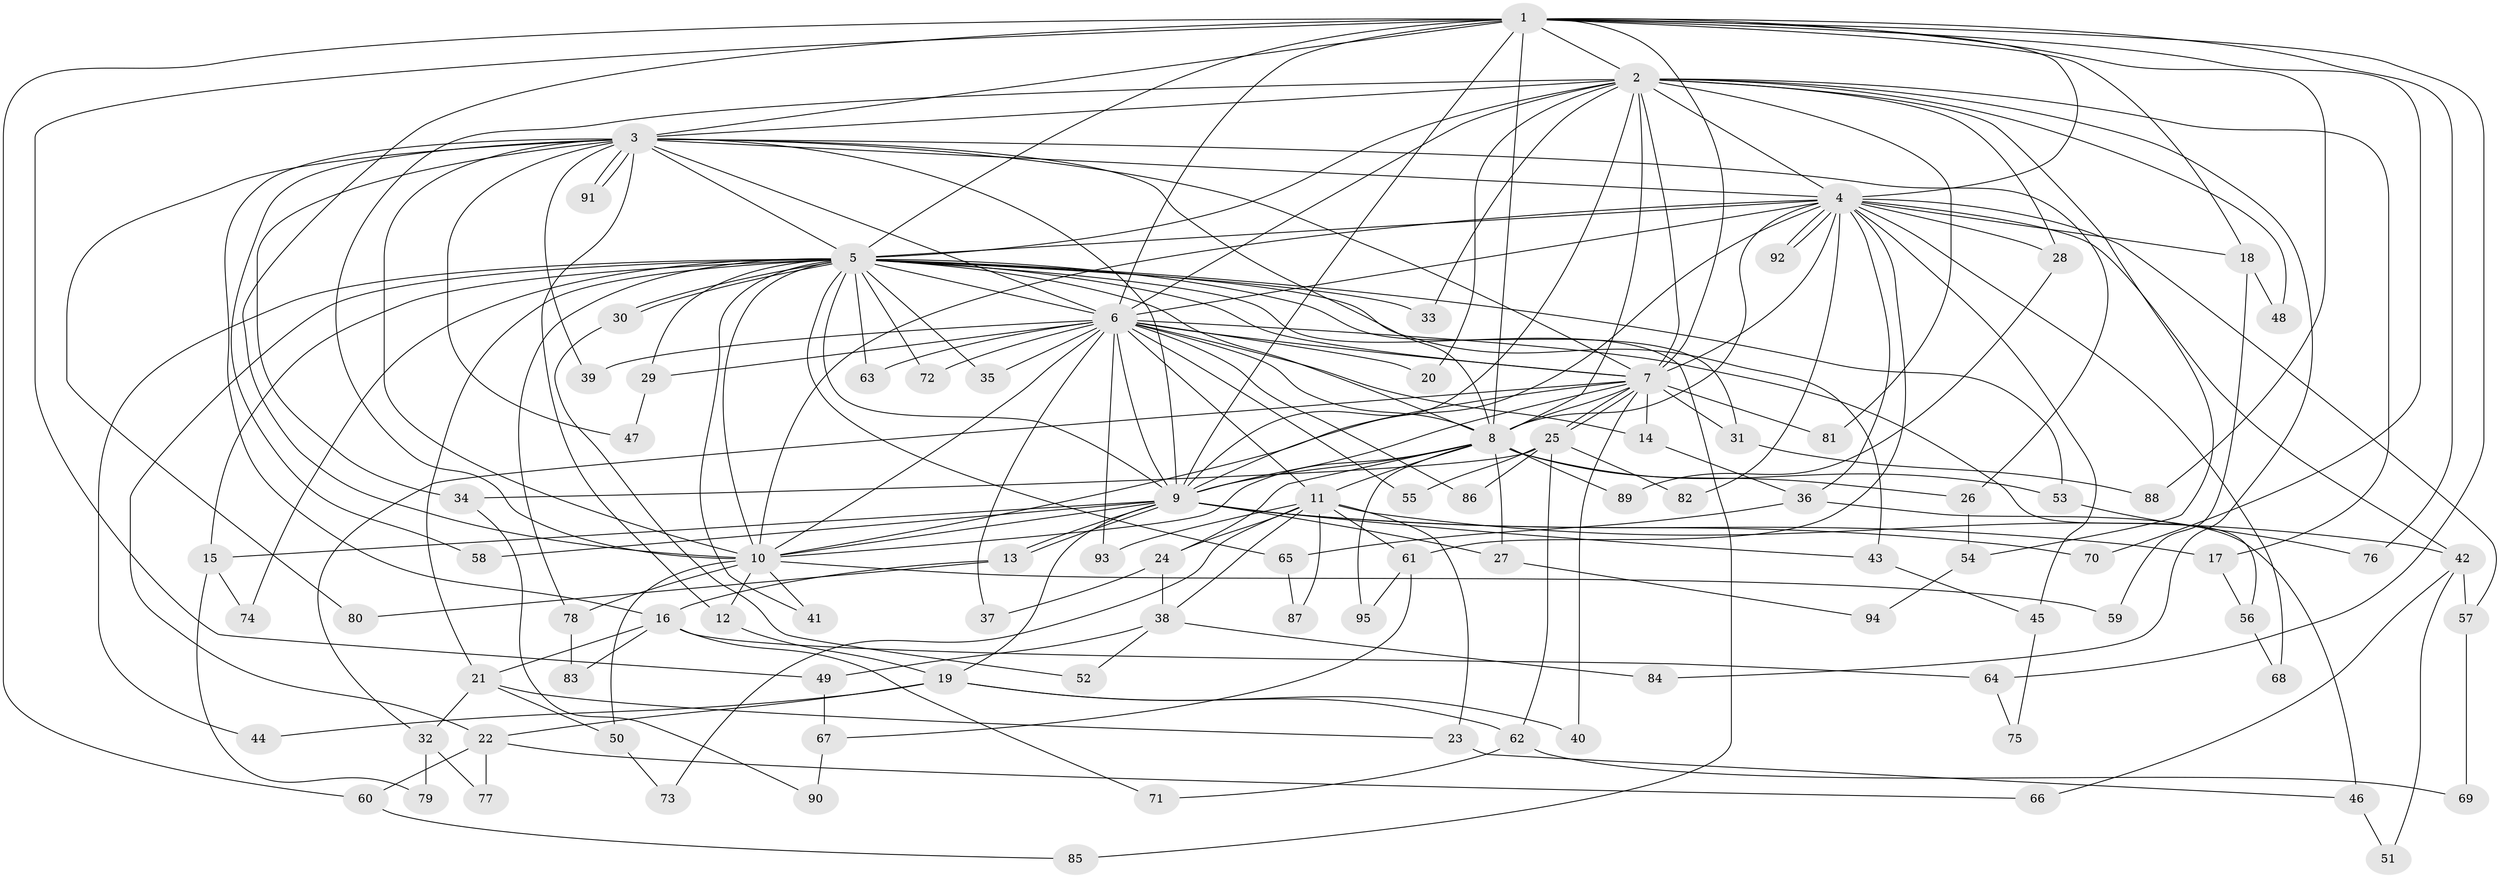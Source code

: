 // coarse degree distribution, {15: 0.043478260869565216, 18: 0.028985507246376812, 23: 0.014492753623188406, 30: 0.014492753623188406, 20: 0.014492753623188406, 16: 0.014492753623188406, 12: 0.014492753623188406, 7: 0.028985507246376812, 3: 0.2463768115942029, 4: 0.10144927536231885, 5: 0.043478260869565216, 2: 0.43478260869565216}
// Generated by graph-tools (version 1.1) at 2025/51/02/27/25 19:51:47]
// undirected, 95 vertices, 215 edges
graph export_dot {
graph [start="1"]
  node [color=gray90,style=filled];
  1;
  2;
  3;
  4;
  5;
  6;
  7;
  8;
  9;
  10;
  11;
  12;
  13;
  14;
  15;
  16;
  17;
  18;
  19;
  20;
  21;
  22;
  23;
  24;
  25;
  26;
  27;
  28;
  29;
  30;
  31;
  32;
  33;
  34;
  35;
  36;
  37;
  38;
  39;
  40;
  41;
  42;
  43;
  44;
  45;
  46;
  47;
  48;
  49;
  50;
  51;
  52;
  53;
  54;
  55;
  56;
  57;
  58;
  59;
  60;
  61;
  62;
  63;
  64;
  65;
  66;
  67;
  68;
  69;
  70;
  71;
  72;
  73;
  74;
  75;
  76;
  77;
  78;
  79;
  80;
  81;
  82;
  83;
  84;
  85;
  86;
  87;
  88;
  89;
  90;
  91;
  92;
  93;
  94;
  95;
  1 -- 2;
  1 -- 3;
  1 -- 4;
  1 -- 5;
  1 -- 6;
  1 -- 7;
  1 -- 8;
  1 -- 9;
  1 -- 10;
  1 -- 18;
  1 -- 49;
  1 -- 60;
  1 -- 64;
  1 -- 70;
  1 -- 76;
  1 -- 88;
  2 -- 3;
  2 -- 4;
  2 -- 5;
  2 -- 6;
  2 -- 7;
  2 -- 8;
  2 -- 9;
  2 -- 10;
  2 -- 17;
  2 -- 20;
  2 -- 28;
  2 -- 33;
  2 -- 48;
  2 -- 54;
  2 -- 81;
  2 -- 84;
  3 -- 4;
  3 -- 5;
  3 -- 6;
  3 -- 7;
  3 -- 8;
  3 -- 9;
  3 -- 10;
  3 -- 12;
  3 -- 16;
  3 -- 26;
  3 -- 34;
  3 -- 39;
  3 -- 47;
  3 -- 58;
  3 -- 80;
  3 -- 91;
  3 -- 91;
  4 -- 5;
  4 -- 6;
  4 -- 7;
  4 -- 8;
  4 -- 9;
  4 -- 10;
  4 -- 18;
  4 -- 28;
  4 -- 36;
  4 -- 42;
  4 -- 45;
  4 -- 57;
  4 -- 61;
  4 -- 68;
  4 -- 82;
  4 -- 92;
  4 -- 92;
  5 -- 6;
  5 -- 7;
  5 -- 8;
  5 -- 9;
  5 -- 10;
  5 -- 15;
  5 -- 21;
  5 -- 22;
  5 -- 29;
  5 -- 30;
  5 -- 30;
  5 -- 31;
  5 -- 33;
  5 -- 35;
  5 -- 41;
  5 -- 43;
  5 -- 44;
  5 -- 53;
  5 -- 63;
  5 -- 65;
  5 -- 72;
  5 -- 74;
  5 -- 78;
  5 -- 85;
  6 -- 7;
  6 -- 8;
  6 -- 9;
  6 -- 10;
  6 -- 11;
  6 -- 14;
  6 -- 20;
  6 -- 29;
  6 -- 35;
  6 -- 37;
  6 -- 39;
  6 -- 55;
  6 -- 56;
  6 -- 63;
  6 -- 72;
  6 -- 86;
  6 -- 93;
  7 -- 8;
  7 -- 9;
  7 -- 10;
  7 -- 14;
  7 -- 25;
  7 -- 25;
  7 -- 31;
  7 -- 32;
  7 -- 40;
  7 -- 81;
  8 -- 9;
  8 -- 10;
  8 -- 11;
  8 -- 24;
  8 -- 26;
  8 -- 27;
  8 -- 53;
  8 -- 89;
  8 -- 95;
  9 -- 10;
  9 -- 13;
  9 -- 13;
  9 -- 15;
  9 -- 17;
  9 -- 19;
  9 -- 27;
  9 -- 43;
  9 -- 58;
  9 -- 70;
  10 -- 12;
  10 -- 41;
  10 -- 50;
  10 -- 59;
  10 -- 78;
  11 -- 23;
  11 -- 24;
  11 -- 38;
  11 -- 42;
  11 -- 61;
  11 -- 73;
  11 -- 87;
  11 -- 93;
  12 -- 19;
  13 -- 16;
  13 -- 80;
  14 -- 36;
  15 -- 74;
  15 -- 79;
  16 -- 21;
  16 -- 64;
  16 -- 71;
  16 -- 83;
  17 -- 56;
  18 -- 48;
  18 -- 59;
  19 -- 22;
  19 -- 40;
  19 -- 44;
  19 -- 62;
  21 -- 23;
  21 -- 32;
  21 -- 50;
  22 -- 60;
  22 -- 66;
  22 -- 77;
  23 -- 46;
  24 -- 37;
  24 -- 38;
  25 -- 34;
  25 -- 55;
  25 -- 62;
  25 -- 82;
  25 -- 86;
  26 -- 54;
  27 -- 94;
  28 -- 89;
  29 -- 47;
  30 -- 52;
  31 -- 88;
  32 -- 77;
  32 -- 79;
  34 -- 90;
  36 -- 46;
  36 -- 65;
  38 -- 49;
  38 -- 52;
  38 -- 84;
  42 -- 51;
  42 -- 57;
  42 -- 66;
  43 -- 45;
  45 -- 75;
  46 -- 51;
  49 -- 67;
  50 -- 73;
  53 -- 76;
  54 -- 94;
  56 -- 68;
  57 -- 69;
  60 -- 85;
  61 -- 67;
  61 -- 95;
  62 -- 69;
  62 -- 71;
  64 -- 75;
  65 -- 87;
  67 -- 90;
  78 -- 83;
}
